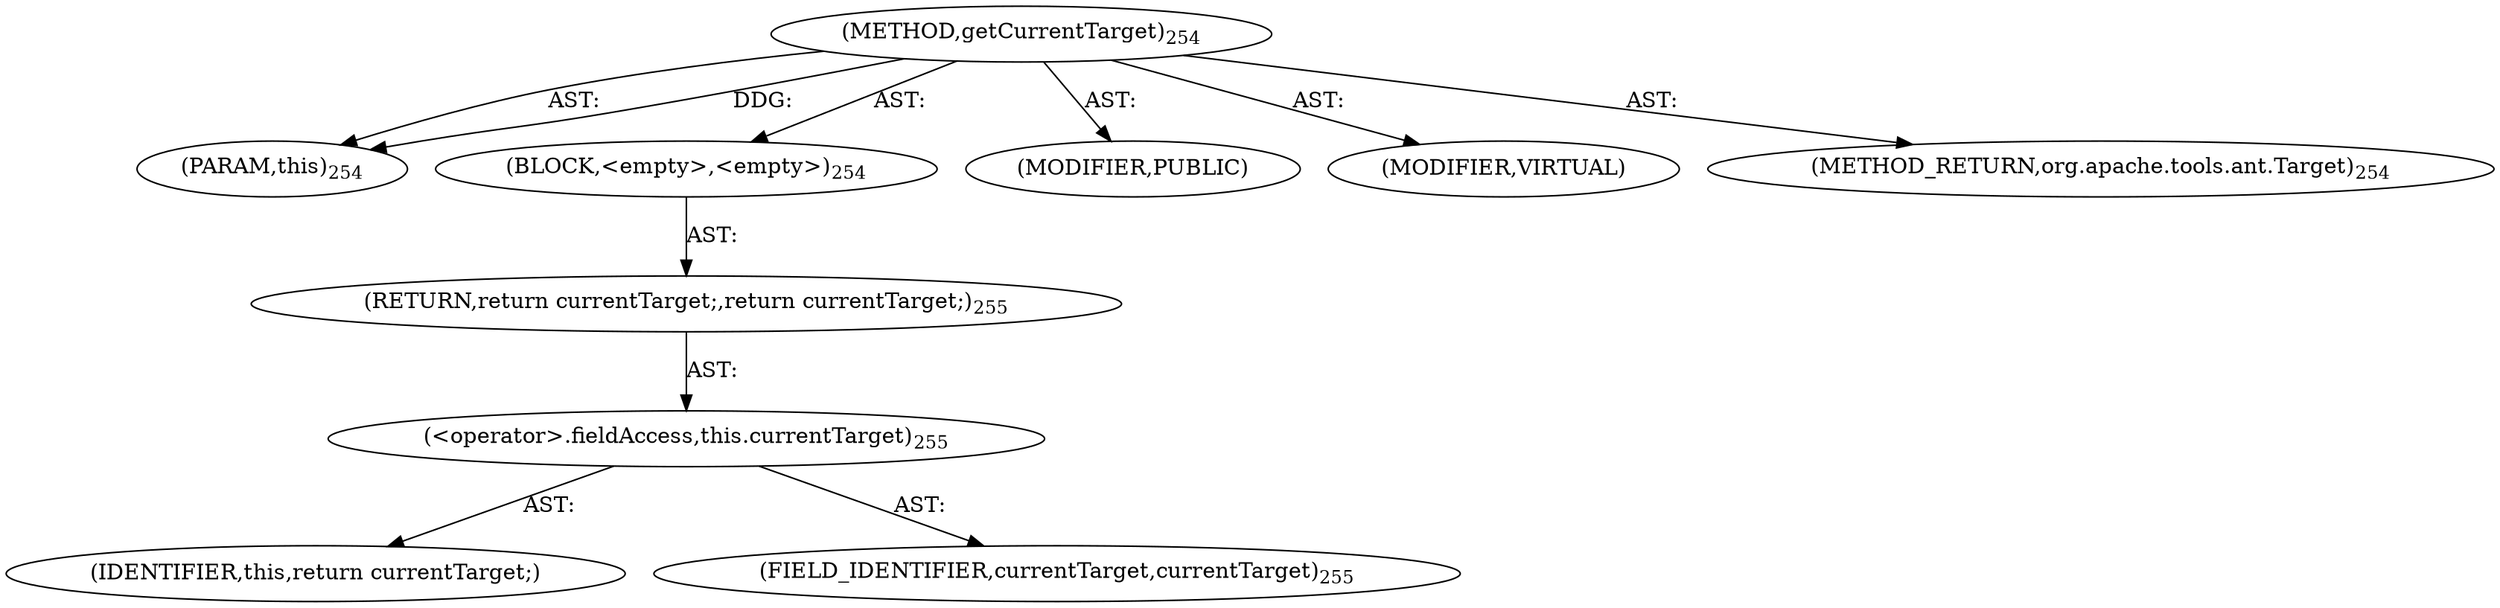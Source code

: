 digraph "getCurrentTarget" {  
"111669149709" [label = <(METHOD,getCurrentTarget)<SUB>254</SUB>> ]
"115964117014" [label = <(PARAM,this)<SUB>254</SUB>> ]
"25769803792" [label = <(BLOCK,&lt;empty&gt;,&lt;empty&gt;)<SUB>254</SUB>> ]
"146028888073" [label = <(RETURN,return currentTarget;,return currentTarget;)<SUB>255</SUB>> ]
"30064771152" [label = <(&lt;operator&gt;.fieldAccess,this.currentTarget)<SUB>255</SUB>> ]
"68719476784" [label = <(IDENTIFIER,this,return currentTarget;)> ]
"55834574884" [label = <(FIELD_IDENTIFIER,currentTarget,currentTarget)<SUB>255</SUB>> ]
"133143986213" [label = <(MODIFIER,PUBLIC)> ]
"133143986214" [label = <(MODIFIER,VIRTUAL)> ]
"128849018893" [label = <(METHOD_RETURN,org.apache.tools.ant.Target)<SUB>254</SUB>> ]
  "111669149709" -> "115964117014"  [ label = "AST: "] 
  "111669149709" -> "25769803792"  [ label = "AST: "] 
  "111669149709" -> "133143986213"  [ label = "AST: "] 
  "111669149709" -> "133143986214"  [ label = "AST: "] 
  "111669149709" -> "128849018893"  [ label = "AST: "] 
  "25769803792" -> "146028888073"  [ label = "AST: "] 
  "146028888073" -> "30064771152"  [ label = "AST: "] 
  "30064771152" -> "68719476784"  [ label = "AST: "] 
  "30064771152" -> "55834574884"  [ label = "AST: "] 
  "111669149709" -> "115964117014"  [ label = "DDG: "] 
}
